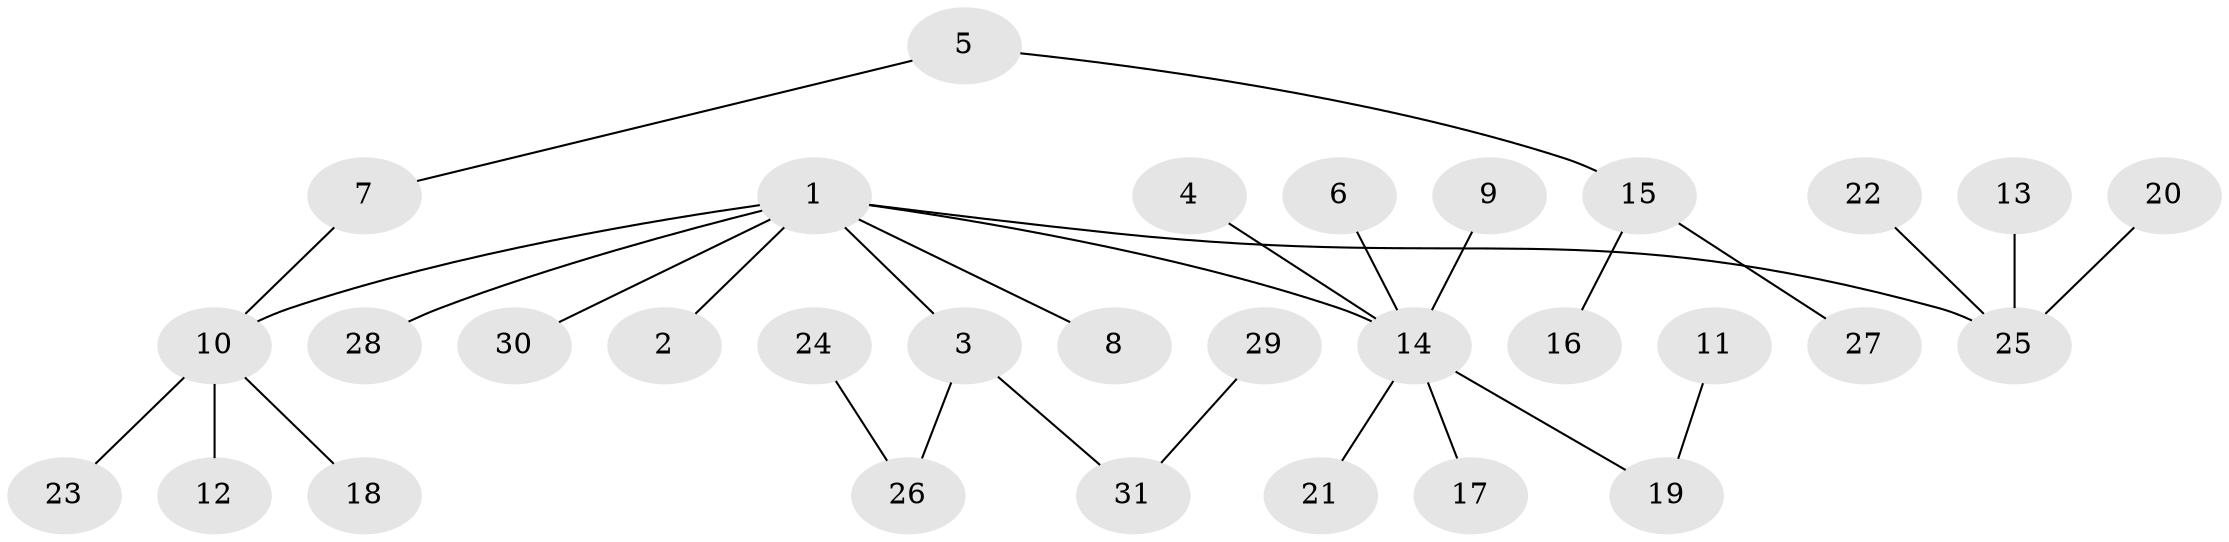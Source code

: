 // original degree distribution, {3: 0.16393442622950818, 4: 0.01639344262295082, 6: 0.01639344262295082, 2: 0.2786885245901639, 1: 0.47540983606557374, 5: 0.03278688524590164, 7: 0.01639344262295082}
// Generated by graph-tools (version 1.1) at 2025/50/03/09/25 03:50:18]
// undirected, 31 vertices, 30 edges
graph export_dot {
graph [start="1"]
  node [color=gray90,style=filled];
  1;
  2;
  3;
  4;
  5;
  6;
  7;
  8;
  9;
  10;
  11;
  12;
  13;
  14;
  15;
  16;
  17;
  18;
  19;
  20;
  21;
  22;
  23;
  24;
  25;
  26;
  27;
  28;
  29;
  30;
  31;
  1 -- 2 [weight=1.0];
  1 -- 3 [weight=1.0];
  1 -- 8 [weight=1.0];
  1 -- 10 [weight=1.0];
  1 -- 14 [weight=1.0];
  1 -- 25 [weight=1.0];
  1 -- 28 [weight=1.0];
  1 -- 30 [weight=1.0];
  3 -- 26 [weight=1.0];
  3 -- 31 [weight=1.0];
  4 -- 14 [weight=1.0];
  5 -- 7 [weight=1.0];
  5 -- 15 [weight=1.0];
  6 -- 14 [weight=1.0];
  7 -- 10 [weight=1.0];
  9 -- 14 [weight=1.0];
  10 -- 12 [weight=1.0];
  10 -- 18 [weight=1.0];
  10 -- 23 [weight=1.0];
  11 -- 19 [weight=1.0];
  13 -- 25 [weight=1.0];
  14 -- 17 [weight=1.0];
  14 -- 19 [weight=1.0];
  14 -- 21 [weight=1.0];
  15 -- 16 [weight=1.0];
  15 -- 27 [weight=1.0];
  20 -- 25 [weight=1.0];
  22 -- 25 [weight=1.0];
  24 -- 26 [weight=1.0];
  29 -- 31 [weight=1.0];
}
